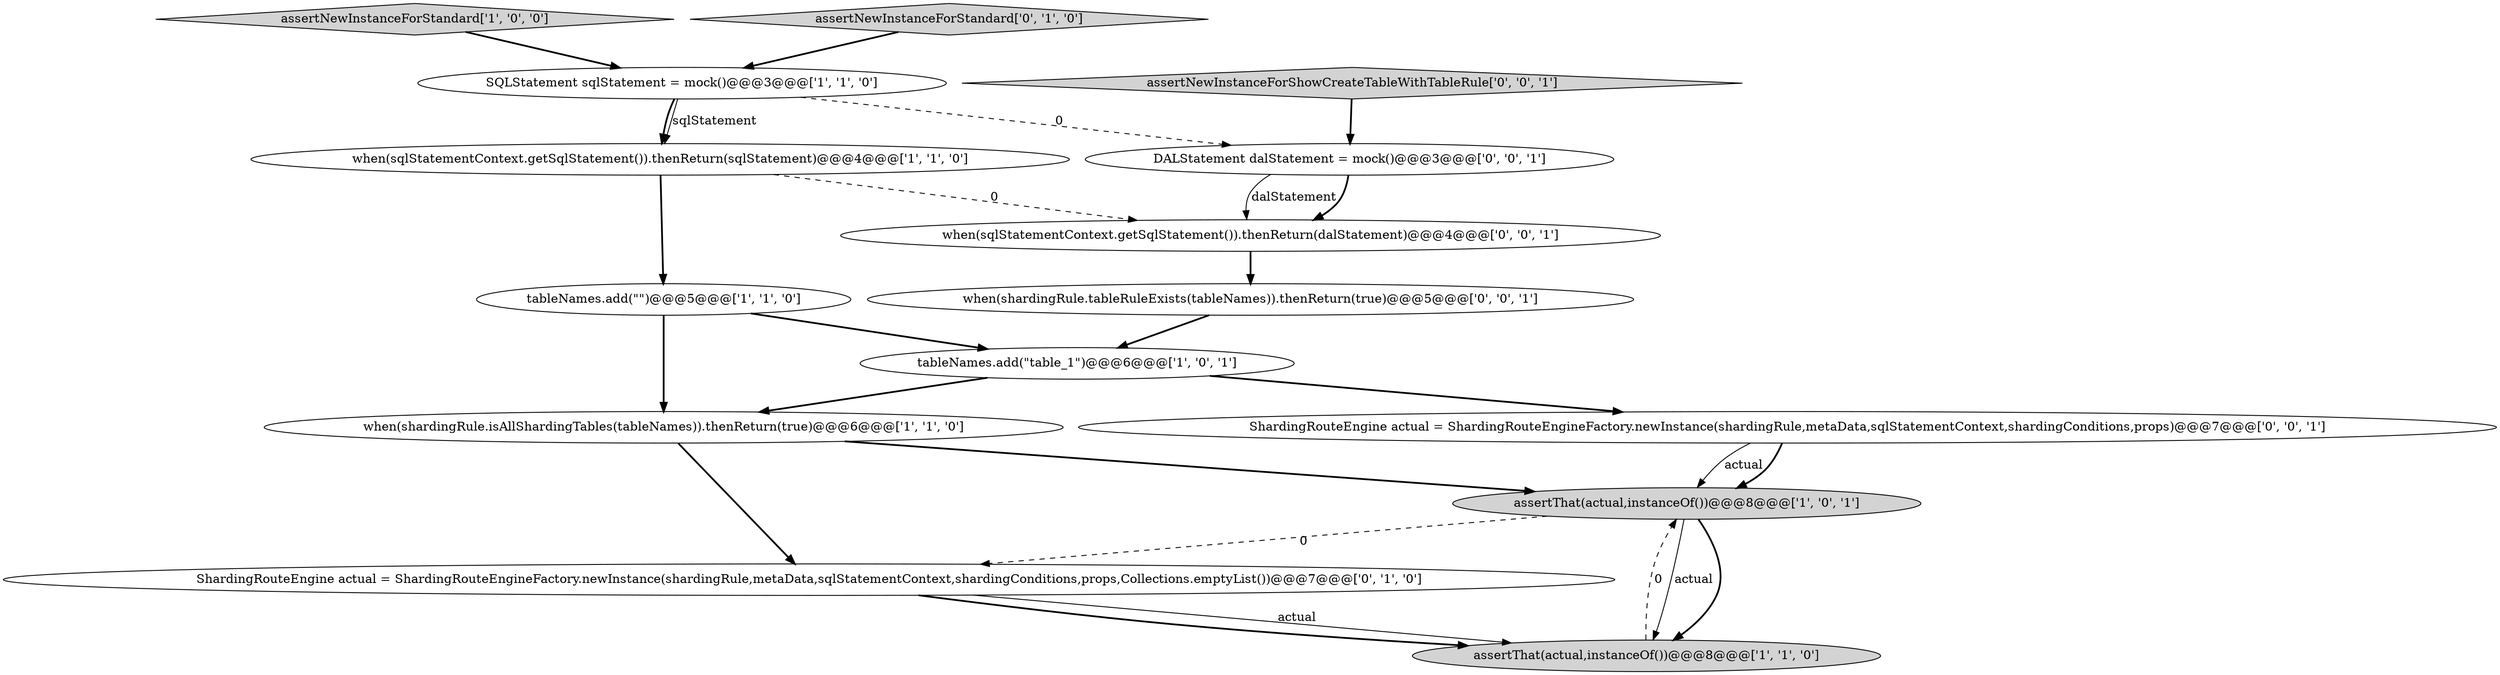 digraph {
4 [style = filled, label = "SQLStatement sqlStatement = mock()@@@3@@@['1', '1', '0']", fillcolor = white, shape = ellipse image = "AAA0AAABBB1BBB"];
7 [style = filled, label = "when(sqlStatementContext.getSqlStatement()).thenReturn(sqlStatement)@@@4@@@['1', '1', '0']", fillcolor = white, shape = ellipse image = "AAA0AAABBB1BBB"];
10 [style = filled, label = "when(shardingRule.tableRuleExists(tableNames)).thenReturn(true)@@@5@@@['0', '0', '1']", fillcolor = white, shape = ellipse image = "AAA0AAABBB3BBB"];
9 [style = filled, label = "ShardingRouteEngine actual = ShardingRouteEngineFactory.newInstance(shardingRule,metaData,sqlStatementContext,shardingConditions,props,Collections.emptyList())@@@7@@@['0', '1', '0']", fillcolor = white, shape = ellipse image = "AAA1AAABBB2BBB"];
12 [style = filled, label = "ShardingRouteEngine actual = ShardingRouteEngineFactory.newInstance(shardingRule,metaData,sqlStatementContext,shardingConditions,props)@@@7@@@['0', '0', '1']", fillcolor = white, shape = ellipse image = "AAA0AAABBB3BBB"];
3 [style = filled, label = "assertNewInstanceForStandard['1', '0', '0']", fillcolor = lightgray, shape = diamond image = "AAA0AAABBB1BBB"];
14 [style = filled, label = "when(sqlStatementContext.getSqlStatement()).thenReturn(dalStatement)@@@4@@@['0', '0', '1']", fillcolor = white, shape = ellipse image = "AAA0AAABBB3BBB"];
0 [style = filled, label = "tableNames.add(\"table_1\")@@@6@@@['1', '0', '1']", fillcolor = white, shape = ellipse image = "AAA0AAABBB1BBB"];
11 [style = filled, label = "DALStatement dalStatement = mock()@@@3@@@['0', '0', '1']", fillcolor = white, shape = ellipse image = "AAA0AAABBB3BBB"];
8 [style = filled, label = "assertNewInstanceForStandard['0', '1', '0']", fillcolor = lightgray, shape = diamond image = "AAA0AAABBB2BBB"];
5 [style = filled, label = "when(shardingRule.isAllShardingTables(tableNames)).thenReturn(true)@@@6@@@['1', '1', '0']", fillcolor = white, shape = ellipse image = "AAA0AAABBB1BBB"];
13 [style = filled, label = "assertNewInstanceForShowCreateTableWithTableRule['0', '0', '1']", fillcolor = lightgray, shape = diamond image = "AAA0AAABBB3BBB"];
2 [style = filled, label = "assertThat(actual,instanceOf())@@@8@@@['1', '1', '0']", fillcolor = lightgray, shape = ellipse image = "AAA0AAABBB1BBB"];
1 [style = filled, label = "tableNames.add(\"\")@@@5@@@['1', '1', '0']", fillcolor = white, shape = ellipse image = "AAA0AAABBB1BBB"];
6 [style = filled, label = "assertThat(actual,instanceOf())@@@8@@@['1', '0', '1']", fillcolor = lightgray, shape = ellipse image = "AAA0AAABBB1BBB"];
4->11 [style = dashed, label="0"];
12->6 [style = solid, label="actual"];
9->2 [style = solid, label="actual"];
4->7 [style = bold, label=""];
8->4 [style = bold, label=""];
11->14 [style = solid, label="dalStatement"];
9->2 [style = bold, label=""];
6->9 [style = dashed, label="0"];
5->9 [style = bold, label=""];
11->14 [style = bold, label=""];
6->2 [style = solid, label="actual"];
6->2 [style = bold, label=""];
2->6 [style = dashed, label="0"];
13->11 [style = bold, label=""];
4->7 [style = solid, label="sqlStatement"];
0->12 [style = bold, label=""];
7->14 [style = dashed, label="0"];
7->1 [style = bold, label=""];
0->5 [style = bold, label=""];
14->10 [style = bold, label=""];
3->4 [style = bold, label=""];
10->0 [style = bold, label=""];
5->6 [style = bold, label=""];
12->6 [style = bold, label=""];
1->0 [style = bold, label=""];
1->5 [style = bold, label=""];
}
